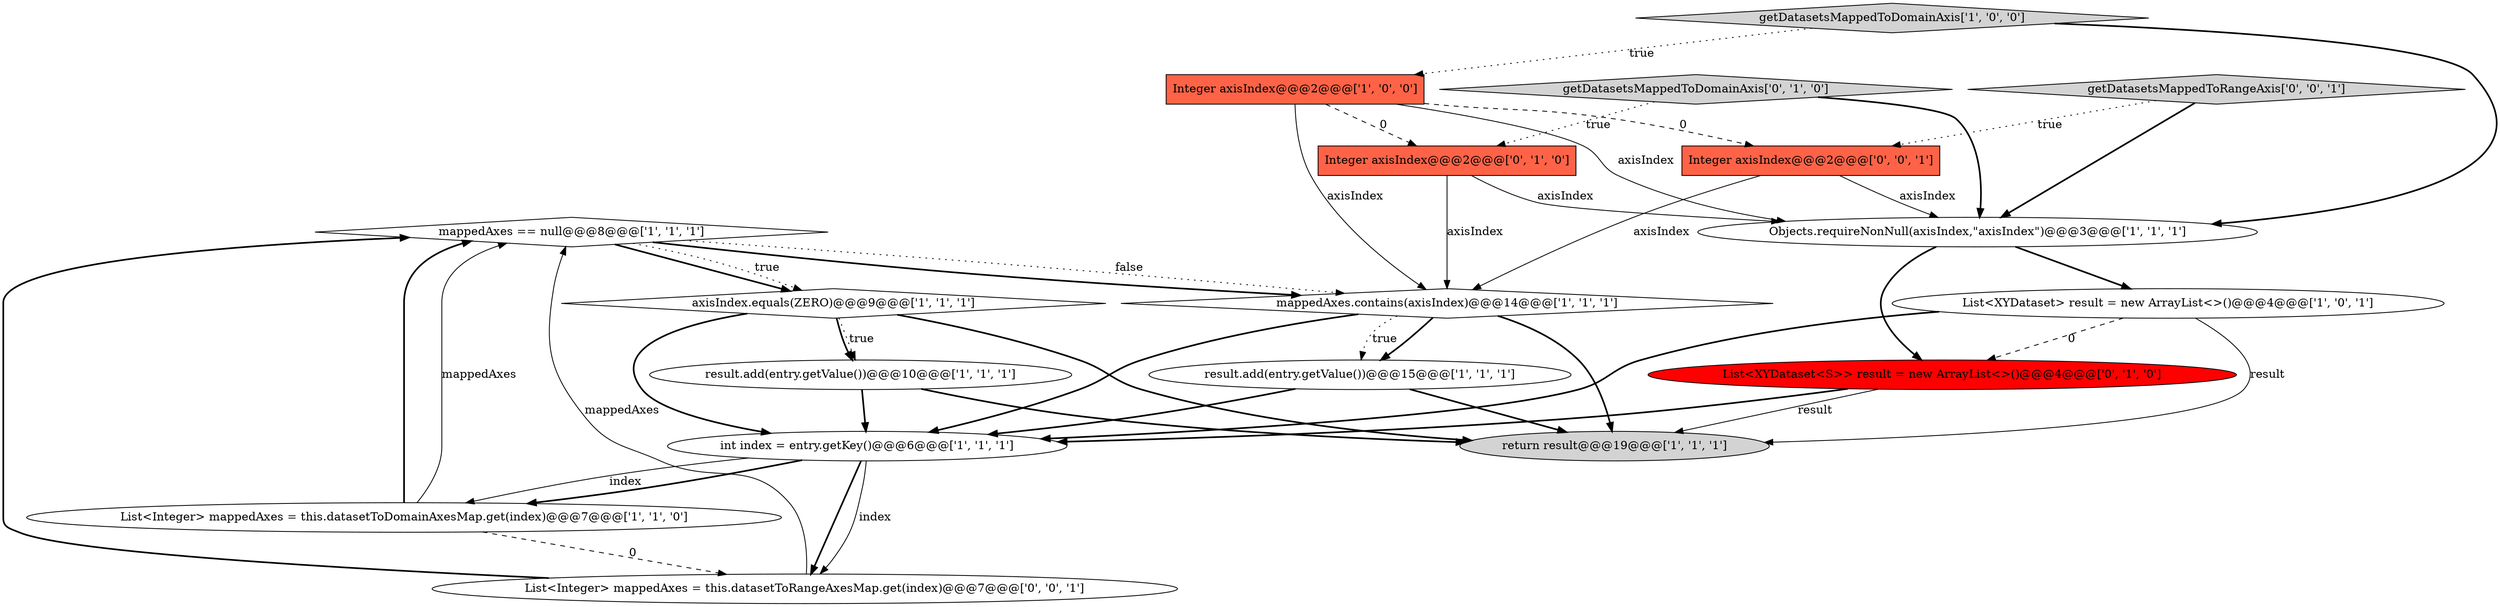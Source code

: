 digraph {
1 [style = filled, label = "mappedAxes == null@@@8@@@['1', '1', '1']", fillcolor = white, shape = diamond image = "AAA0AAABBB1BBB"];
13 [style = filled, label = "getDatasetsMappedToDomainAxis['0', '1', '0']", fillcolor = lightgray, shape = diamond image = "AAA0AAABBB2BBB"];
4 [style = filled, label = "List<Integer> mappedAxes = this.datasetToDomainAxesMap.get(index)@@@7@@@['1', '1', '0']", fillcolor = white, shape = ellipse image = "AAA0AAABBB1BBB"];
12 [style = filled, label = "List<XYDataset<S>> result = new ArrayList<>()@@@4@@@['0', '1', '0']", fillcolor = red, shape = ellipse image = "AAA1AAABBB2BBB"];
16 [style = filled, label = "getDatasetsMappedToRangeAxis['0', '0', '1']", fillcolor = lightgray, shape = diamond image = "AAA0AAABBB3BBB"];
3 [style = filled, label = "int index = entry.getKey()@@@6@@@['1', '1', '1']", fillcolor = white, shape = ellipse image = "AAA0AAABBB1BBB"];
5 [style = filled, label = "List<XYDataset> result = new ArrayList<>()@@@4@@@['1', '0', '1']", fillcolor = white, shape = ellipse image = "AAA0AAABBB1BBB"];
10 [style = filled, label = "mappedAxes.contains(axisIndex)@@@14@@@['1', '1', '1']", fillcolor = white, shape = diamond image = "AAA0AAABBB1BBB"];
11 [style = filled, label = "return result@@@19@@@['1', '1', '1']", fillcolor = lightgray, shape = ellipse image = "AAA0AAABBB1BBB"];
8 [style = filled, label = "Objects.requireNonNull(axisIndex,\"axisIndex\")@@@3@@@['1', '1', '1']", fillcolor = white, shape = ellipse image = "AAA0AAABBB1BBB"];
15 [style = filled, label = "List<Integer> mappedAxes = this.datasetToRangeAxesMap.get(index)@@@7@@@['0', '0', '1']", fillcolor = white, shape = ellipse image = "AAA0AAABBB3BBB"];
6 [style = filled, label = "getDatasetsMappedToDomainAxis['1', '0', '0']", fillcolor = lightgray, shape = diamond image = "AAA0AAABBB1BBB"];
9 [style = filled, label = "result.add(entry.getValue())@@@10@@@['1', '1', '1']", fillcolor = white, shape = ellipse image = "AAA0AAABBB1BBB"];
7 [style = filled, label = "axisIndex.equals(ZERO)@@@9@@@['1', '1', '1']", fillcolor = white, shape = diamond image = "AAA0AAABBB1BBB"];
14 [style = filled, label = "Integer axisIndex@@@2@@@['0', '1', '0']", fillcolor = tomato, shape = box image = "AAA1AAABBB2BBB"];
0 [style = filled, label = "result.add(entry.getValue())@@@15@@@['1', '1', '1']", fillcolor = white, shape = ellipse image = "AAA0AAABBB1BBB"];
17 [style = filled, label = "Integer axisIndex@@@2@@@['0', '0', '1']", fillcolor = tomato, shape = box image = "AAA0AAABBB3BBB"];
2 [style = filled, label = "Integer axisIndex@@@2@@@['1', '0', '0']", fillcolor = tomato, shape = box image = "AAA1AAABBB1BBB"];
5->3 [style = bold, label=""];
0->3 [style = bold, label=""];
5->12 [style = dashed, label="0"];
7->11 [style = bold, label=""];
9->11 [style = bold, label=""];
16->8 [style = bold, label=""];
4->1 [style = solid, label="mappedAxes"];
16->17 [style = dotted, label="true"];
0->11 [style = bold, label=""];
10->3 [style = bold, label=""];
17->10 [style = solid, label="axisIndex"];
3->15 [style = bold, label=""];
7->9 [style = dotted, label="true"];
2->10 [style = solid, label="axisIndex"];
2->17 [style = dashed, label="0"];
3->4 [style = bold, label=""];
1->7 [style = bold, label=""];
7->3 [style = bold, label=""];
1->7 [style = dotted, label="true"];
7->9 [style = bold, label=""];
17->8 [style = solid, label="axisIndex"];
1->10 [style = dotted, label="false"];
6->2 [style = dotted, label="true"];
10->11 [style = bold, label=""];
2->14 [style = dashed, label="0"];
8->5 [style = bold, label=""];
3->4 [style = solid, label="index"];
15->1 [style = bold, label=""];
4->15 [style = dashed, label="0"];
15->1 [style = solid, label="mappedAxes"];
12->11 [style = solid, label="result"];
10->0 [style = bold, label=""];
6->8 [style = bold, label=""];
3->15 [style = solid, label="index"];
9->3 [style = bold, label=""];
10->0 [style = dotted, label="true"];
4->1 [style = bold, label=""];
12->3 [style = bold, label=""];
5->11 [style = solid, label="result"];
14->10 [style = solid, label="axisIndex"];
13->8 [style = bold, label=""];
13->14 [style = dotted, label="true"];
1->10 [style = bold, label=""];
2->8 [style = solid, label="axisIndex"];
8->12 [style = bold, label=""];
14->8 [style = solid, label="axisIndex"];
}
